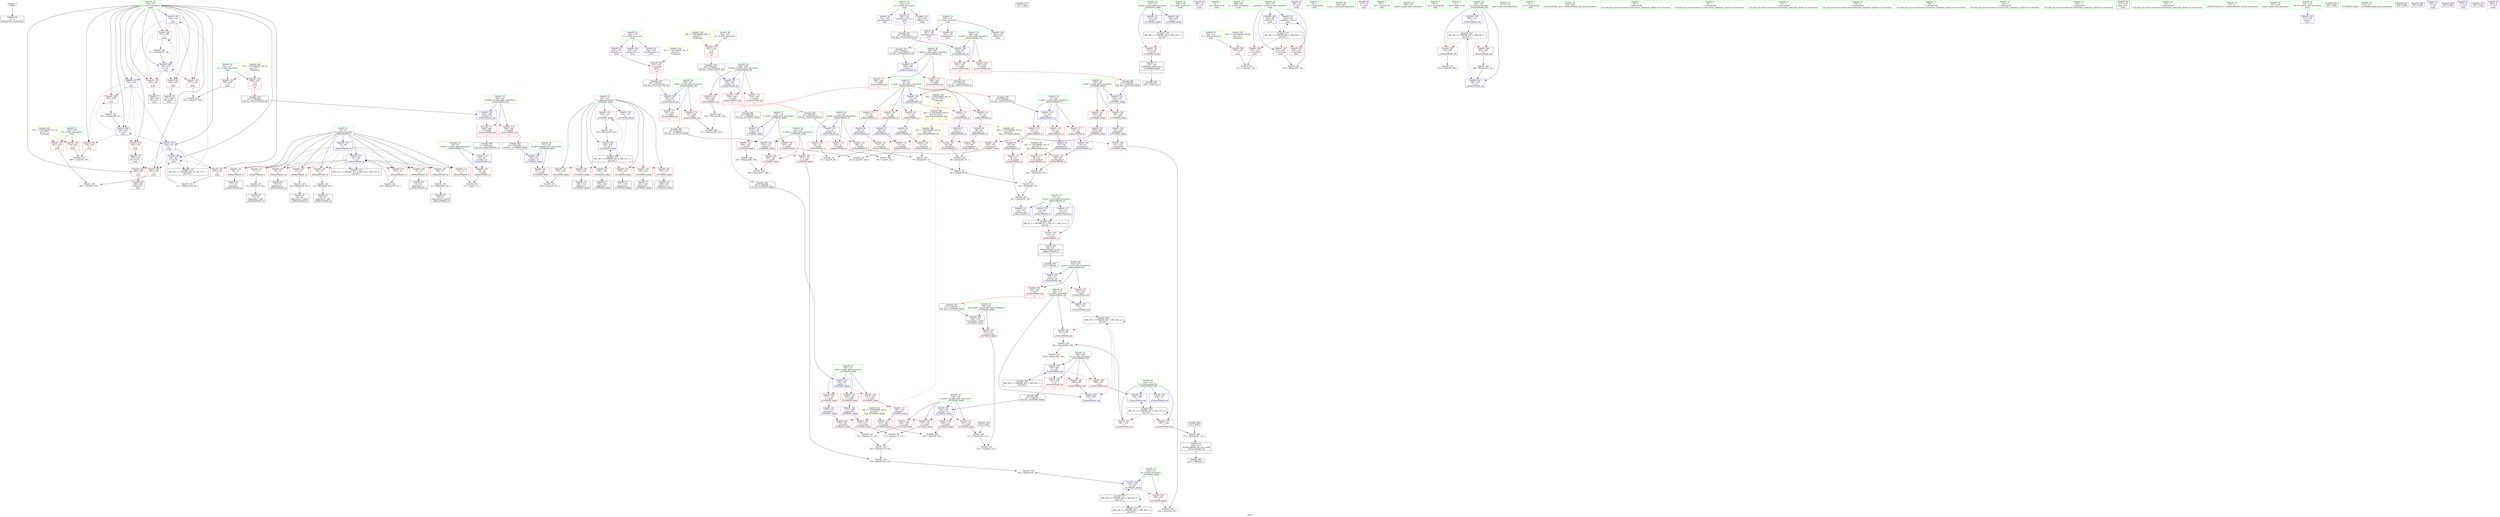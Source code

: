 digraph "SVFG" {
	label="SVFG";

	Node0x5599770c8050 [shape=record,color=grey,label="{NodeID: 0\nNullPtr}"];
	Node0x5599770c8050 -> Node0x5599770cb680[style=solid];
	Node0x5599770cd590 [shape=record,color=red,label="{NodeID: 194\n358\<--326\n\<--N\nmain\n}"];
	Node0x5599770cd590 -> Node0x5599770df3a0[style=solid];
	Node0x5599770ca870 [shape=record,color=red,label="{NodeID: 111\n55\<--25\n\<--x.addr\n_Z4MaxTPKdS0_id\n}"];
	Node0x5599770ca870 -> Node0x5599770cd250[style=solid];
	Node0x5599770c8b70 [shape=record,color=green,label="{NodeID: 28\n136\<--137\na.addr\<--a.addr_field_insensitive\n_Z1FPKdS0_idddd\n}"];
	Node0x5599770c8b70 -> Node0x5599770d0e50[style=solid];
	Node0x5599770c8b70 -> Node0x5599770d0f20[style=solid];
	Node0x5599770c8b70 -> Node0x5599770cec50[style=solid];
	Node0x55997710d910 [shape=record,color=black,label="{NodeID: 471\n414 = PHI()\n}"];
	Node0x5599770d35c0 [shape=record,color=yellow,style=double,label="{NodeID: 388\n60V_1 = ENCHI(MR_60V_0)\npts\{331 333 \}\nFun[_Z5SolvePKdS0_idd]|{<s0>2|<s1>2|<s2>3|<s3>3}}"];
	Node0x5599770d35c0:s0 -> Node0x5599770d3c10[style=dashed,color=red];
	Node0x5599770d35c0:s1 -> Node0x5599770d3cf0[style=dashed,color=red];
	Node0x5599770d35c0:s2 -> Node0x5599770d4ed0[style=dashed,color=red];
	Node0x5599770d35c0:s3 -> Node0x5599770d4fb0[style=dashed,color=red];
	Node0x5599770cec50 [shape=record,color=blue,label="{NodeID: 222\n136\<--123\na.addr\<--a\n_Z1FPKdS0_idddd\n}"];
	Node0x5599770cec50 -> Node0x5599770d0e50[style=dashed];
	Node0x5599770cec50 -> Node0x5599770d0f20[style=dashed];
	Node0x5599770d0700 [shape=record,color=red,label="{NodeID: 139\n230\<--126\n\<--retval\n_Z1FPKdS0_idddd\n}"];
	Node0x5599770d0700 -> Node0x5599770cc2e0[style=solid];
	Node0x5599770cb2e0 [shape=record,color=green,label="{NodeID: 56\n338\<--339\nj\<--j_field_insensitive\nmain\n}"];
	Node0x5599770d4ed0 [shape=record,color=yellow,style=double,label="{NodeID: 416\n14V_1 = ENCHI(MR_14V_0)\npts\{331 \}\nFun[_Z1FPKdS0_idddd]}"];
	Node0x5599770d4ed0 -> Node0x5599770d1a80[style=dashed];
	Node0x5599770d4ed0 -> Node0x5599770d1b50[style=dashed];
	Node0x5599770d4ed0 -> Node0x5599770d1c20[style=dashed];
	Node0x5599770dd420 [shape=record,color=grey,label="{NodeID: 333\n101 = Binary(94, 100, )\n}"];
	Node0x5599770dd420 -> Node0x5599770dd120[style=solid];
	Node0x5599770d8160 [shape=record,color=blue,label="{NodeID: 250\n336\<--417\ni\<--inc28\nmain\n}"];
	Node0x5599770d8160 -> Node0x5599770cde80[style=dashed];
	Node0x5599770d8160 -> Node0x5599770cdf50[style=dashed];
	Node0x5599770d8160 -> Node0x5599770ce020[style=dashed];
	Node0x5599770d8160 -> Node0x5599770d8160[style=dashed];
	Node0x5599770d8160 -> Node0x5599770f06c0[style=dashed];
	Node0x5599770d1dc0 [shape=record,color=red,label="{NodeID: 167\n200\<--199\n\<--arrayidx13\n_Z1FPKdS0_idddd\n}"];
	Node0x5599770d1dc0 -> Node0x5599770de920[style=solid];
	Node0x5599770cca30 [shape=record,color=purple,label="{NodeID: 84\n386\<--10\n\<--.str.3\nmain\n}"];
	Node0x5599770c0360 [shape=record,color=green,label="{NodeID: 1\n4\<--1\n.str\<--dummyObj\nGlob }"];
	Node0x5599770cd660 [shape=record,color=red,label="{NodeID: 195\n406\<--326\n\<--N\nmain\n|{<s0>10}}"];
	Node0x5599770cd660:s0 -> Node0x55997710dd80[style=solid,color=red];
	Node0x5599770ca940 [shape=record,color=red,label="{NodeID: 112\n70\<--25\n\<--x.addr\n_Z4MaxTPKdS0_id\n}"];
	Node0x5599770ca940 -> Node0x5599770c9c40[style=solid];
	Node0x5599770c8c40 [shape=record,color=green,label="{NodeID: 29\n138\<--139\nm.addr\<--m.addr_field_insensitive\n_Z1FPKdS0_idddd\n}"];
	Node0x5599770c8c40 -> Node0x5599770d0ff0[style=solid];
	Node0x5599770c8c40 -> Node0x5599770d10c0[style=solid];
	Node0x5599770c8c40 -> Node0x5599770d1190[style=solid];
	Node0x5599770c8c40 -> Node0x5599770d1260[style=solid];
	Node0x5599770c8c40 -> Node0x5599770ced20[style=solid];
	Node0x55997710da10 [shape=record,color=black,label="{NodeID: 472\n237 = PHI(404, )\n0th arg _Z5SolvePKdS0_idd }"];
	Node0x55997710da10 -> Node0x5599770cf2d0[style=solid];
	Node0x5599770ced20 [shape=record,color=blue,label="{NodeID: 223\n138\<--124\nm.addr\<--m\n_Z1FPKdS0_idddd\n}"];
	Node0x5599770ced20 -> Node0x5599770d0ff0[style=dashed];
	Node0x5599770ced20 -> Node0x5599770d10c0[style=dashed];
	Node0x5599770ced20 -> Node0x5599770d1190[style=dashed];
	Node0x5599770ced20 -> Node0x5599770d1260[style=dashed];
	Node0x5599770d07d0 [shape=record,color=red,label="{NodeID: 140\n189\<--128\n\<--x.addr\n_Z1FPKdS0_idddd\n}"];
	Node0x5599770d07d0 -> Node0x5599770ca2c0[style=solid];
	Node0x5599770cb3b0 [shape=record,color=green,label="{NodeID: 57\n340\<--341\nk\<--k_field_insensitive\nmain\n}"];
	Node0x5599770d4fb0 [shape=record,color=yellow,style=double,label="{NodeID: 417\n16V_1 = ENCHI(MR_16V_0)\npts\{333 \}\nFun[_Z1FPKdS0_idddd]}"];
	Node0x5599770d4fb0 -> Node0x5599770d1cf0[style=dashed];
	Node0x5599770d4fb0 -> Node0x5599770d1dc0[style=dashed];
	Node0x5599770dd5a0 [shape=record,color=grey,label="{NodeID: 334\n284 = Binary(282, 283, )\n}"];
	Node0x5599770dd5a0 -> Node0x5599770dcb20[style=solid];
	Node0x5599770d8230 [shape=record,color=blue,label="{NodeID: 251\n322\<--422\ncaseNum\<--inc31\nmain\n}"];
	Node0x5599770d8230 -> Node0x5599770f01c0[style=dashed];
	Node0x5599770d1e90 [shape=record,color=red,label="{NodeID: 168\n267\<--242\n\<--x.addr\n_Z5SolvePKdS0_idd\n|{<s0>2}}"];
	Node0x5599770d1e90:s0 -> Node0x55997710e140[style=solid,color=red];
	Node0x5599770ccb00 [shape=record,color=purple,label="{NodeID: 85\n394\<--12\n\<--.str.4\nmain\n}"];
	Node0x5599770a5950 [shape=record,color=green,label="{NodeID: 2\n6\<--1\n.str.1\<--dummyObj\nGlob }"];
	Node0x5599770ed0c0 [shape=record,color=black,label="{NodeID: 362\nMR_52V_3 = PHI(MR_52V_4, MR_52V_2, )\npts\{255 \}\n}"];
	Node0x5599770ed0c0 -> Node0x5599770d2920[style=dashed];
	Node0x5599770ed0c0 -> Node0x5599770d29f0[style=dashed];
	Node0x5599770ed0c0 -> Node0x5599770d7a10[style=dashed];
	Node0x5599770ed0c0 -> Node0x5599770ed0c0[style=dashed];
	Node0x5599770cd730 [shape=record,color=red,label="{NodeID: 196\n379\<--328\n\<--A\nmain\n}"];
	Node0x5599770cd730 -> Node0x5599770df820[style=solid];
	Node0x5599770caa10 [shape=record,color=red,label="{NodeID: 113\n77\<--25\n\<--x.addr\n_Z4MaxTPKdS0_id\n}"];
	Node0x5599770caa10 -> Node0x5599770c9d10[style=solid];
	Node0x5599770c8d10 [shape=record,color=green,label="{NodeID: 30\n140\<--141\nmaxT.addr\<--maxT.addr_field_insensitive\n_Z1FPKdS0_idddd\n}"];
	Node0x5599770c8d10 -> Node0x5599770d1330[style=solid];
	Node0x5599770c8d10 -> Node0x5599770cedf0[style=solid];
	Node0x55997710dc40 [shape=record,color=black,label="{NodeID: 473\n238 = PHI(405, )\n1st arg _Z5SolvePKdS0_idd }"];
	Node0x55997710dc40 -> Node0x5599770d7230[style=solid];
	Node0x5599770cedf0 [shape=record,color=blue,label="{NodeID: 224\n140\<--125\nmaxT.addr\<--maxT\n_Z1FPKdS0_idddd\n}"];
	Node0x5599770cedf0 -> Node0x5599770d1330[style=dashed];
	Node0x5599770d08a0 [shape=record,color=red,label="{NodeID: 141\n196\<--128\n\<--x.addr\n_Z1FPKdS0_idddd\n}"];
	Node0x5599770d08a0 -> Node0x5599770ca390[style=solid];
	Node0x5599770cb480 [shape=record,color=green,label="{NodeID: 58\n345\<--346\nscanf\<--scanf_field_insensitive\n}"];
	Node0x5599770dd720 [shape=record,color=grey,label="{NodeID: 335\n108 = Binary(107, 49, )\n}"];
	Node0x5599770dd720 -> Node0x5599770ce770[style=solid];
	Node0x5599770d1f60 [shape=record,color=red,label="{NodeID: 169\n287\<--242\n\<--x.addr\n_Z5SolvePKdS0_idd\n|{<s0>3}}"];
	Node0x5599770d1f60:s0 -> Node0x55997710e640[style=solid,color=red];
	Node0x5599770ccbd0 [shape=record,color=purple,label="{NodeID: 86\n413\<--14\n\<--.str.5\nmain\n}"];
	Node0x5599770a54a0 [shape=record,color=green,label="{NodeID: 3\n8\<--1\n.str.2\<--dummyObj\nGlob }"];
	Node0x5599770ed5c0 [shape=record,color=black,label="{NodeID: 363\nMR_54V_3 = PHI(MR_54V_5, MR_54V_2, )\npts\{257 \}\n}"];
	Node0x5599770ed5c0 -> Node0x5599770d2ac0[style=dashed];
	Node0x5599770ed5c0 -> Node0x5599770d7940[style=dashed];
	Node0x5599770ed5c0 -> Node0x5599770ed5c0[style=dashed];
	Node0x5599770cd800 [shape=record,color=red,label="{NodeID: 197\n401\<--328\n\<--A\nmain\n}"];
	Node0x5599770cd800 -> Node0x5599770de7a0[style=solid];
	Node0x5599770caae0 [shape=record,color=red,label="{NodeID: 114\n82\<--25\n\<--x.addr\n_Z4MaxTPKdS0_id\n}"];
	Node0x5599770caae0 -> Node0x5599770c9de0[style=solid];
	Node0x5599770c8de0 [shape=record,color=green,label="{NodeID: 31\n142\<--143\ni\<--i_field_insensitive\n_Z1FPKdS0_idddd\n}"];
	Node0x5599770c8de0 -> Node0x5599770d1400[style=solid];
	Node0x5599770c8de0 -> Node0x5599770d14d0[style=solid];
	Node0x5599770c8de0 -> Node0x5599770d15a0[style=solid];
	Node0x5599770c8de0 -> Node0x5599770d1670[style=solid];
	Node0x5599770c8de0 -> Node0x5599770d1740[style=solid];
	Node0x5599770c8de0 -> Node0x5599770d1810[style=solid];
	Node0x5599770c8de0 -> Node0x5599770d18e0[style=solid];
	Node0x5599770c8de0 -> Node0x5599770ceec0[style=solid];
	Node0x5599770c8de0 -> Node0x5599770cf130[style=solid];
	Node0x55997710dd80 [shape=record,color=black,label="{NodeID: 474\n239 = PHI(406, )\n2nd arg _Z5SolvePKdS0_idd }"];
	Node0x55997710dd80 -> Node0x5599770d72c0[style=solid];
	Node0x5599770ceec0 [shape=record,color=blue,label="{NodeID: 225\n142\<--154\ni\<--\n_Z1FPKdS0_idddd\n}"];
	Node0x5599770ceec0 -> Node0x5599770f1ac0[style=dashed];
	Node0x5599770d0970 [shape=record,color=red,label="{NodeID: 142\n161\<--130\n\<--t.addr\n_Z1FPKdS0_idddd\n}"];
	Node0x5599770d0970 -> Node0x5599770ca050[style=solid];
	Node0x5599770cb580 [shape=record,color=green,label="{NodeID: 59\n396\<--397\nprintf\<--printf_field_insensitive\n}"];
	Node0x5599770dd8a0 [shape=record,color=grey,label="{NodeID: 336\n65 = Binary(64, 49, )\n}"];
	Node0x5599770dd8a0 -> Node0x5599770cb850[style=solid];
	Node0x5599770d2030 [shape=record,color=red,label="{NodeID: 170\n268\<--244\n\<--t.addr\n_Z5SolvePKdS0_idd\n|{<s0>2}}"];
	Node0x5599770d2030:s0 -> Node0x55997710e280[style=solid,color=red];
	Node0x5599770ccca0 [shape=record,color=purple,label="{NodeID: 87\n40\<--39\narrayidx\<--\n_Z4MaxTPKdS0_id\n}"];
	Node0x5599770ccca0 -> Node0x5599770d0080[style=solid];
	Node0x5599770c77b0 [shape=record,color=green,label="{NodeID: 4\n10\<--1\n.str.3\<--dummyObj\nGlob }"];
	Node0x5599770ee2d0 [shape=record,color=black,label="{NodeID: 364\nMR_56V_2 = PHI(MR_56V_3, MR_56V_1, )\npts\{259 \}\n}"];
	Node0x5599770ee2d0 -> Node0x5599770d7870[style=dashed];
	Node0x5599770cd8d0 [shape=record,color=red,label="{NodeID: 198\n357\<--336\n\<--i\nmain\n}"];
	Node0x5599770cd8d0 -> Node0x5599770df3a0[style=solid];
	Node0x5599770cabb0 [shape=record,color=red,label="{NodeID: 115\n63\<--27\n\<--t.addr\n_Z4MaxTPKdS0_id\n}"];
	Node0x5599770cabb0 -> Node0x5599770cd320[style=solid];
	Node0x5599770c8eb0 [shape=record,color=green,label="{NodeID: 32\n144\<--145\nd\<--d_field_insensitive\n_Z1FPKdS0_idddd\n}"];
	Node0x5599770c8eb0 -> Node0x5599770d19b0[style=solid];
	Node0x5599770c8eb0 -> Node0x5599770cef90[style=solid];
	Node0x55997710dec0 [shape=record,color=black,label="{NodeID: 475\n240 = PHI(407, )\n3rd arg _Z5SolvePKdS0_idd }"];
	Node0x55997710dec0 -> Node0x5599770d7390[style=solid];
	Node0x5599770cef90 [shape=record,color=blue,label="{NodeID: 226\n144\<--185\nd\<--div\n_Z1FPKdS0_idddd\n}"];
	Node0x5599770cef90 -> Node0x5599770d19b0[style=dashed];
	Node0x5599770cef90 -> Node0x5599770f15c0[style=dashed];
	Node0x5599770cef90 -> Node0x5599770f1fc0[style=dashed];
	Node0x5599770d0a40 [shape=record,color=red,label="{NodeID: 143\n168\<--130\n\<--t.addr\n_Z1FPKdS0_idddd\n}"];
	Node0x5599770d0a40 -> Node0x5599770ca120[style=solid];
	Node0x5599770cb680 [shape=record,color=black,label="{NodeID: 60\n2\<--3\ndummyVal\<--dummyVal\n}"];
	Node0x5599770dda20 [shape=record,color=grey,label="{NodeID: 337\n72 = Binary(71, 49, )\n}"];
	Node0x5599770dda20 -> Node0x5599770cb920[style=solid];
	Node0x5599770d2100 [shape=record,color=red,label="{NodeID: 171\n288\<--244\n\<--t.addr\n_Z5SolvePKdS0_idd\n|{<s0>3}}"];
	Node0x5599770d2100:s0 -> Node0x55997710e780[style=solid,color=red];
	Node0x5599770ccd70 [shape=record,color=purple,label="{NodeID: 88\n361\<--330\narraydecay\<--t\nmain\n}"];
	Node0x5599770a3740 [shape=record,color=green,label="{NodeID: 5\n12\<--1\n.str.4\<--dummyObj\nGlob }"];
	Node0x5599770ee3c0 [shape=record,color=black,label="{NodeID: 365\nMR_58V_3 = PHI(MR_58V_4, MR_58V_2, )\npts\{261 \}\n}"];
	Node0x5599770ee3c0 -> Node0x5599770d2e00[style=dashed];
	Node0x5599770ee3c0 -> Node0x5599770d2ed0[style=dashed];
	Node0x5599770ee3c0 -> Node0x5599770d7ae0[style=dashed];
	Node0x5599770cd9a0 [shape=record,color=red,label="{NodeID: 199\n362\<--336\n\<--i\nmain\n}"];
	Node0x5599770cd9a0 -> Node0x5599770cc480[style=solid];
	Node0x5599770cf450 [shape=record,color=red,label="{NodeID: 116\n90\<--27\n\<--t.addr\n_Z4MaxTPKdS0_id\n}"];
	Node0x5599770cf450 -> Node0x5599770c9eb0[style=solid];
	Node0x5599770c8f80 [shape=record,color=green,label="{NodeID: 33\n211\<--212\nsqrt\<--sqrt_field_insensitive\n}"];
	Node0x55997710e000 [shape=record,color=black,label="{NodeID: 476\n241 = PHI(411, )\n4th arg _Z5SolvePKdS0_idd }"];
	Node0x55997710e000 -> Node0x5599770d7460[style=solid];
	Node0x5599770cf060 [shape=record,color=blue,label="{NodeID: 227\n126\<--218\nretval\<--\n_Z1FPKdS0_idddd\n}"];
	Node0x5599770cf060 -> Node0x5599770f10c0[style=dashed];
	Node0x5599770d0b10 [shape=record,color=red,label="{NodeID: 144\n175\<--130\n\<--t.addr\n_Z1FPKdS0_idddd\n}"];
	Node0x5599770d0b10 -> Node0x5599770ca1f0[style=solid];
	Node0x5599770cb780 [shape=record,color=black,label="{NodeID: 61\n57\<--56\nidxprom\<--\n_Z4MaxTPKdS0_id\n}"];
	Node0x5599770ddba0 [shape=record,color=grey,label="{NodeID: 338\n311 = Binary(309, 310, )\n}"];
	Node0x5599770d21d0 [shape=record,color=red,label="{NodeID: 172\n269\<--246\n\<--N.addr\n_Z5SolvePKdS0_idd\n|{<s0>2}}"];
	Node0x5599770d21d0:s0 -> Node0x55997710e3c0[style=solid,color=red];
	Node0x5599770cce40 [shape=record,color=purple,label="{NodeID: 89\n405\<--330\narraydecay24\<--t\nmain\n|{<s0>10}}"];
	Node0x5599770cce40:s0 -> Node0x55997710dc40[style=solid,color=red];
	Node0x5599770a37d0 [shape=record,color=green,label="{NodeID: 6\n14\<--1\n.str.5\<--dummyObj\nGlob }"];
	Node0x5599770cda70 [shape=record,color=red,label="{NodeID: 200\n366\<--336\n\<--i\nmain\n}"];
	Node0x5599770cda70 -> Node0x5599770cc550[style=solid];
	Node0x5599770cf520 [shape=record,color=red,label="{NodeID: 117\n95\<--27\n\<--t.addr\n_Z4MaxTPKdS0_id\n}"];
	Node0x5599770cf520 -> Node0x5599770c9f80[style=solid];
	Node0x5599770c9080 [shape=record,color=green,label="{NodeID: 34\n234\<--235\n_Z5SolvePKdS0_idd\<--_Z5SolvePKdS0_idd_field_insensitive\n}"];
	Node0x55997710e140 [shape=record,color=black,label="{NodeID: 477\n19 = PHI(267, )\n0th arg _Z4MaxTPKdS0_id }"];
	Node0x55997710e140 -> Node0x5599770ce1c0[style=solid];
	Node0x5599770cf130 [shape=record,color=blue,label="{NodeID: 228\n142\<--224\ni\<--inc\n_Z1FPKdS0_idddd\n}"];
	Node0x5599770cf130 -> Node0x5599770f1ac0[style=dashed];
	Node0x5599770d0be0 [shape=record,color=red,label="{NodeID: 145\n157\<--132\n\<--N.addr\n_Z1FPKdS0_idddd\n}"];
	Node0x5599770d0be0 -> Node0x5599770df6a0[style=solid];
	Node0x5599770cb850 [shape=record,color=black,label="{NodeID: 62\n66\<--65\nidxprom5\<--sub\n_Z4MaxTPKdS0_id\n}"];
	Node0x5599770ddd20 [shape=record,color=grey,label="{NodeID: 339\n209 = Binary(207, 208, )\n}"];
	Node0x5599770d22a0 [shape=record,color=red,label="{NodeID: 173\n289\<--246\n\<--N.addr\n_Z5SolvePKdS0_idd\n|{<s0>3}}"];
	Node0x5599770d22a0:s0 -> Node0x55997710e8c0[style=solid,color=red];
	Node0x5599770ccf10 [shape=record,color=purple,label="{NodeID: 90\n365\<--332\narraydecay5\<--x\nmain\n}"];
	Node0x5599770a57a0 [shape=record,color=green,label="{NodeID: 7\n46\<--1\n\<--dummyObj\nCan only get source location for instruction, argument, global var or function.}"];
	Node0x5599770cdb40 [shape=record,color=red,label="{NodeID: 201\n372\<--336\n\<--i\nmain\n}"];
	Node0x5599770cdb40 -> Node0x5599770de620[style=solid];
	Node0x5599770cf5f0 [shape=record,color=red,label="{NodeID: 118\n52\<--29\n\<--N.addr\n_Z4MaxTPKdS0_id\n}"];
	Node0x5599770cf5f0 -> Node0x5599770deda0[style=solid];
	Node0x5599770c9180 [shape=record,color=green,label="{NodeID: 35\n242\<--243\nx.addr\<--x.addr_field_insensitive\n_Z5SolvePKdS0_idd\n}"];
	Node0x5599770c9180 -> Node0x5599770d1e90[style=solid];
	Node0x5599770c9180 -> Node0x5599770d1f60[style=solid];
	Node0x5599770c9180 -> Node0x5599770cf2d0[style=solid];
	Node0x55997710e280 [shape=record,color=black,label="{NodeID: 478\n20 = PHI(268, )\n1st arg _Z4MaxTPKdS0_id }"];
	Node0x55997710e280 -> Node0x5599770ce290[style=solid];
	Node0x5599770d3c10 [shape=record,color=yellow,style=double,label="{NodeID: 395\n14V_1 = ENCHI(MR_14V_0)\npts\{331 \}\nFun[_Z4MaxTPKdS0_id]}"];
	Node0x5599770d3c10 -> Node0x5599770d0220[style=dashed];
	Node0x5599770d3c10 -> Node0x5599770d0560[style=dashed];
	Node0x5599770d3c10 -> Node0x5599770d0630[style=dashed];
	Node0x5599770cf200 [shape=record,color=blue,label="{NodeID: 229\n126\<--228\nretval\<--\n_Z1FPKdS0_idddd\n}"];
	Node0x5599770cf200 -> Node0x5599770f10c0[style=dashed];
	Node0x5599770d0cb0 [shape=record,color=red,label="{NodeID: 146\n201\<--134\n\<--D.addr\n_Z1FPKdS0_idddd\n}"];
	Node0x5599770d0cb0 -> Node0x5599770de920[style=solid];
	Node0x5599770cb920 [shape=record,color=black,label="{NodeID: 63\n73\<--72\nidxprom8\<--sub7\n_Z4MaxTPKdS0_id\n}"];
	Node0x5599770ddea0 [shape=record,color=grey,label="{NodeID: 340\n313 = Binary(307, 312, )\n}"];
	Node0x5599770ddea0 -> Node0x5599770cc3b0[style=solid];
	Node0x5599770d2370 [shape=record,color=red,label="{NodeID: 174\n270\<--248\n\<--D.addr\n_Z5SolvePKdS0_idd\n|{<s0>2}}"];
	Node0x5599770d2370:s0 -> Node0x55997710e500[style=solid,color=red];
	Node0x5599770ccfe0 [shape=record,color=purple,label="{NodeID: 91\n404\<--332\narraydecay23\<--x\nmain\n|{<s0>10}}"];
	Node0x5599770ccfe0:s0 -> Node0x55997710da10[style=solid,color=red];
	Node0x5599770a5830 [shape=record,color=green,label="{NodeID: 8\n49\<--1\n\<--dummyObj\nCan only get source location for instruction, argument, global var or function.}"];
	Node0x5599770cdc10 [shape=record,color=red,label="{NodeID: 202\n378\<--336\n\<--i\nmain\n}"];
	Node0x5599770cdc10 -> Node0x5599770df820[style=solid];
	Node0x5599770cf6c0 [shape=record,color=red,label="{NodeID: 119\n42\<--31\n\<--D.addr\n_Z4MaxTPKdS0_id\n}"];
	Node0x5599770cf6c0 -> Node0x5599770dec20[style=solid];
	Node0x5599770c9250 [shape=record,color=green,label="{NodeID: 36\n244\<--245\nt.addr\<--t.addr_field_insensitive\n_Z5SolvePKdS0_idd\n}"];
	Node0x5599770c9250 -> Node0x5599770d2030[style=solid];
	Node0x5599770c9250 -> Node0x5599770d2100[style=solid];
	Node0x5599770c9250 -> Node0x5599770d7230[style=solid];
	Node0x55997710e3c0 [shape=record,color=black,label="{NodeID: 479\n21 = PHI(269, )\n2nd arg _Z4MaxTPKdS0_id }"];
	Node0x55997710e3c0 -> Node0x5599770ce360[style=solid];
	Node0x5599770d3cf0 [shape=record,color=yellow,style=double,label="{NodeID: 396\n16V_1 = ENCHI(MR_16V_0)\npts\{333 \}\nFun[_Z4MaxTPKdS0_id]}"];
	Node0x5599770d3cf0 -> Node0x5599770d0080[style=dashed];
	Node0x5599770d3cf0 -> Node0x5599770d0150[style=dashed];
	Node0x5599770d3cf0 -> Node0x5599770d02f0[style=dashed];
	Node0x5599770d3cf0 -> Node0x5599770d03c0[style=dashed];
	Node0x5599770d3cf0 -> Node0x5599770d0490[style=dashed];
	Node0x5599770cf2d0 [shape=record,color=blue,label="{NodeID: 230\n242\<--237\nx.addr\<--x\n_Z5SolvePKdS0_idd\n}"];
	Node0x5599770cf2d0 -> Node0x5599770d1e90[style=dashed];
	Node0x5599770cf2d0 -> Node0x5599770d1f60[style=dashed];
	Node0x5599770d0d80 [shape=record,color=red,label="{NodeID: 147\n206\<--134\n\<--D.addr\n_Z1FPKdS0_idddd\n}"];
	Node0x5599770d0d80 -> Node0x5599770dc9a0[style=solid];
	Node0x5599770cb9f0 [shape=record,color=black,label="{NodeID: 64\n79\<--78\nidxprom11\<--\n_Z4MaxTPKdS0_id\n}"];
	Node0x5599770de020 [shape=record,color=grey,label="{NodeID: 341\n309 = Binary(186, 308, )\n}"];
	Node0x5599770de020 -> Node0x5599770ddba0[style=solid];
	Node0x5599770d2440 [shape=record,color=red,label="{NodeID: 175\n290\<--248\n\<--D.addr\n_Z5SolvePKdS0_idd\n|{<s0>3}}"];
	Node0x5599770d2440:s0 -> Node0x55997710ea00[style=solid,color=red];
	Node0x5599770cd0b0 [shape=record,color=purple,label="{NodeID: 92\n382\<--334\narraydecay12\<--a\nmain\n}"];
	Node0x5599770c7a70 [shape=record,color=green,label="{NodeID: 9\n112\<--1\n\<--dummyObj\nCan only get source location for instruction, argument, global var or function.}"];
	Node0x5599770ef7c0 [shape=record,color=black,label="{NodeID: 369\nMR_2V_3 = PHI(MR_2V_5, MR_2V_2, MR_2V_4, )\npts\{24 \}\n}"];
	Node0x5599770ef7c0 -> Node0x5599770ca6d0[style=dashed];
	Node0x5599770cdce0 [shape=record,color=red,label="{NodeID: 203\n383\<--336\n\<--i\nmain\n}"];
	Node0x5599770cdce0 -> Node0x5599770cc620[style=solid];
	Node0x5599770cf790 [shape=record,color=red,label="{NodeID: 120\n60\<--31\n\<--D.addr\n_Z4MaxTPKdS0_id\n}"];
	Node0x5599770cf790 -> Node0x5599770def20[style=solid];
	Node0x5599770c9320 [shape=record,color=green,label="{NodeID: 37\n246\<--247\nN.addr\<--N.addr_field_insensitive\n_Z5SolvePKdS0_idd\n}"];
	Node0x5599770c9320 -> Node0x5599770d21d0[style=solid];
	Node0x5599770c9320 -> Node0x5599770d22a0[style=solid];
	Node0x5599770c9320 -> Node0x5599770d72c0[style=solid];
	Node0x55997710e500 [shape=record,color=black,label="{NodeID: 480\n22 = PHI(270, )\n3rd arg _Z4MaxTPKdS0_id }"];
	Node0x55997710e500 -> Node0x5599770ce430[style=solid];
	Node0x5599770d3dd0 [shape=record,color=yellow,style=double,label="{NodeID: 397\n64V_1 = ENCHI(MR_64V_0)\npts\{321 \}\nFun[main]}"];
	Node0x5599770d3dd0 -> Node0x5599770d2fa0[style=dashed];
	Node0x5599770d7230 [shape=record,color=blue,label="{NodeID: 231\n244\<--238\nt.addr\<--t\n_Z5SolvePKdS0_idd\n}"];
	Node0x5599770d7230 -> Node0x5599770d2030[style=dashed];
	Node0x5599770d7230 -> Node0x5599770d2100[style=dashed];
	Node0x5599770d0e50 [shape=record,color=red,label="{NodeID: 148\n183\<--136\n\<--a.addr\n_Z1FPKdS0_idddd\n}"];
	Node0x5599770d0e50 -> Node0x5599770dbf20[style=solid];
	Node0x5599770cbac0 [shape=record,color=black,label="{NodeID: 65\n85\<--84\nidxprom14\<--sub13\n_Z4MaxTPKdS0_id\n}"];
	Node0x5599770de1a0 [shape=record,color=grey,label="{NodeID: 342\n213 = Binary(205, 210, )\n}"];
	Node0x5599770de1a0 -> Node0x5599770df220[style=solid];
	Node0x5599770d2510 [shape=record,color=red,label="{NodeID: 176\n308\<--248\n\<--D.addr\n_Z5SolvePKdS0_idd\n}"];
	Node0x5599770d2510 -> Node0x5599770de020[style=solid];
	Node0x5599770cd180 [shape=record,color=purple,label="{NodeID: 93\n410\<--334\narrayidx\<--a\nmain\n}"];
	Node0x5599770cd180 -> Node0x5599770ce0f0[style=solid];
	Node0x5599770c7b00 [shape=record,color=green,label="{NodeID: 10\n154\<--1\n\<--dummyObj\nCan only get source location for instruction, argument, global var or function.}"];
	Node0x5599770efcc0 [shape=record,color=black,label="{NodeID: 370\nMR_12V_2 = PHI(MR_12V_4, MR_12V_1, MR_12V_4, )\npts\{34 \}\n}"];
	Node0x5599770cddb0 [shape=record,color=red,label="{NodeID: 204\n389\<--336\n\<--i\nmain\n}"];
	Node0x5599770cddb0 -> Node0x5599770dc220[style=solid];
	Node0x5599770cf860 [shape=record,color=red,label="{NodeID: 121\n69\<--31\n\<--D.addr\n_Z4MaxTPKdS0_id\n}"];
	Node0x5599770cf860 -> Node0x5599770dc6a0[style=solid];
	Node0x5599770c93f0 [shape=record,color=green,label="{NodeID: 38\n248\<--249\nD.addr\<--D.addr_field_insensitive\n_Z5SolvePKdS0_idd\n}"];
	Node0x5599770c93f0 -> Node0x5599770d2370[style=solid];
	Node0x5599770c93f0 -> Node0x5599770d2440[style=solid];
	Node0x5599770c93f0 -> Node0x5599770d2510[style=solid];
	Node0x5599770c93f0 -> Node0x5599770d7390[style=solid];
	Node0x55997710e640 [shape=record,color=black,label="{NodeID: 481\n119 = PHI(287, )\n0th arg _Z1FPKdS0_idddd }"];
	Node0x55997710e640 -> Node0x5599770ce910[style=solid];
	Node0x5599770d72c0 [shape=record,color=blue,label="{NodeID: 232\n246\<--239\nN.addr\<--N\n_Z5SolvePKdS0_idd\n}"];
	Node0x5599770d72c0 -> Node0x5599770d21d0[style=dashed];
	Node0x5599770d72c0 -> Node0x5599770d22a0[style=dashed];
	Node0x5599770d0f20 [shape=record,color=red,label="{NodeID: 149\n208\<--136\n\<--a.addr\n_Z1FPKdS0_idddd\n}"];
	Node0x5599770d0f20 -> Node0x5599770ddd20[style=solid];
	Node0x5599770cbb90 [shape=record,color=black,label="{NodeID: 66\n92\<--91\nidxprom17\<--\n_Z4MaxTPKdS0_id\n}"];
	Node0x5599770de320 [shape=record,color=grey,label="{NodeID: 343\n304 = Binary(303, 49, )\n}"];
	Node0x5599770de320 -> Node0x5599770d7ae0[style=solid];
	Node0x5599770d25e0 [shape=record,color=red,label="{NodeID: 177\n291\<--250\n\<--a.addr\n_Z5SolvePKdS0_idd\n|{<s0>3}}"];
	Node0x5599770d25e0:s0 -> Node0x55997710eb40[style=solid,color=red];
	Node0x5599770cd250 [shape=record,color=purple,label="{NodeID: 94\n58\<--55\narrayidx2\<--\n_Z4MaxTPKdS0_id\n}"];
	Node0x5599770cd250 -> Node0x5599770d0150[style=solid];
	Node0x5599770c7bc0 [shape=record,color=green,label="{NodeID: 11\n186\<--1\n\<--dummyObj\nCan only get source location for instruction, argument, global var or function.}"];
	Node0x5599770f01c0 [shape=record,color=black,label="{NodeID: 371\nMR_66V_3 = PHI(MR_66V_4, MR_66V_2, )\npts\{323 \}\n}"];
	Node0x5599770f01c0 -> Node0x5599770d3070[style=dashed];
	Node0x5599770f01c0 -> Node0x5599770d3140[style=dashed];
	Node0x5599770f01c0 -> Node0x5599770cd3f0[style=dashed];
	Node0x5599770f01c0 -> Node0x5599770d8230[style=dashed];
	Node0x5599770cde80 [shape=record,color=red,label="{NodeID: 205\n400\<--336\n\<--i\nmain\n}"];
	Node0x5599770cde80 -> Node0x5599770de7a0[style=solid];
	Node0x5599770cf930 [shape=record,color=red,label="{NodeID: 122\n51\<--33\n\<--i\n_Z4MaxTPKdS0_id\n}"];
	Node0x5599770cf930 -> Node0x5599770deda0[style=solid];
	Node0x5599770c94c0 [shape=record,color=green,label="{NodeID: 39\n250\<--251\na.addr\<--a.addr_field_insensitive\n_Z5SolvePKdS0_idd\n}"];
	Node0x5599770c94c0 -> Node0x5599770d25e0[style=solid];
	Node0x5599770c94c0 -> Node0x5599770d26b0[style=solid];
	Node0x5599770c94c0 -> Node0x5599770d7460[style=solid];
	Node0x55997710e780 [shape=record,color=black,label="{NodeID: 482\n120 = PHI(288, )\n1st arg _Z1FPKdS0_idddd }"];
	Node0x55997710e780 -> Node0x5599770ce9e0[style=solid];
	Node0x5599770d3fc0 [shape=record,color=yellow,style=double,label="{NodeID: 399\n68V_1 = ENCHI(MR_68V_0)\npts\{325 \}\nFun[main]}"];
	Node0x5599770d3fc0 -> Node0x5599770cd4c0[style=dashed];
	Node0x5599770dbaa0 [shape=record,color=grey,label="{NodeID: 316\n174 = Binary(172, 173, )\n}"];
	Node0x5599770dbaa0 -> Node0x5599770dc3a0[style=solid];
	Node0x5599770d7390 [shape=record,color=blue,label="{NodeID: 233\n248\<--240\nD.addr\<--D\n_Z5SolvePKdS0_idd\n}"];
	Node0x5599770d7390 -> Node0x5599770d2370[style=dashed];
	Node0x5599770d7390 -> Node0x5599770d2440[style=dashed];
	Node0x5599770d7390 -> Node0x5599770d2510[style=dashed];
	Node0x5599770d0ff0 [shape=record,color=red,label="{NodeID: 150\n160\<--138\n\<--m.addr\n_Z1FPKdS0_idddd\n}"];
	Node0x5599770d0ff0 -> Node0x5599770df9a0[style=solid];
	Node0x5599770cbc60 [shape=record,color=black,label="{NodeID: 67\n98\<--97\nidxprom20\<--sub19\n_Z4MaxTPKdS0_id\n}"];
	Node0x5599770de4a0 [shape=record,color=grey,label="{NodeID: 344\n224 = Binary(223, 49, )\n}"];
	Node0x5599770de4a0 -> Node0x5599770cf130[style=solid];
	Node0x5599770d26b0 [shape=record,color=red,label="{NodeID: 178\n310\<--250\n\<--a.addr\n_Z5SolvePKdS0_idd\n}"];
	Node0x5599770d26b0 -> Node0x5599770ddba0[style=solid];
	Node0x5599770cd320 [shape=record,color=purple,label="{NodeID: 95\n67\<--63\narrayidx6\<--\n_Z4MaxTPKdS0_id\n}"];
	Node0x5599770cd320 -> Node0x5599770d0220[style=solid];
	Node0x5599770c2240 [shape=record,color=green,label="{NodeID: 12\n218\<--1\n\<--dummyObj\nCan only get source location for instruction, argument, global var or function.}"];
	Node0x5599770f06c0 [shape=record,color=black,label="{NodeID: 372\nMR_76V_2 = PHI(MR_76V_10, MR_76V_1, )\npts\{337 \}\n}"];
	Node0x5599770f06c0 -> Node0x5599770d7d50[style=dashed];
	Node0x5599770cdf50 [shape=record,color=red,label="{NodeID: 206\n408\<--336\n\<--i\nmain\n}"];
	Node0x5599770cdf50 -> Node0x5599770cc6f0[style=solid];
	Node0x5599770cfa00 [shape=record,color=red,label="{NodeID: 123\n56\<--33\n\<--i\n_Z4MaxTPKdS0_id\n}"];
	Node0x5599770cfa00 -> Node0x5599770cb780[style=solid];
	Node0x5599770c9590 [shape=record,color=green,label="{NodeID: 40\n252\<--253\nmaxT\<--maxT_field_insensitive\n_Z5SolvePKdS0_idd\n}"];
	Node0x5599770c9590 -> Node0x5599770d2780[style=solid];
	Node0x5599770c9590 -> Node0x5599770d2850[style=solid];
	Node0x5599770c9590 -> Node0x5599770d7530[style=solid];
	Node0x55997710e8c0 [shape=record,color=black,label="{NodeID: 483\n121 = PHI(289, )\n2nd arg _Z1FPKdS0_idddd }"];
	Node0x55997710e8c0 -> Node0x5599770ceab0[style=solid];
	Node0x5599770d40a0 [shape=record,color=yellow,style=double,label="{NodeID: 400\n70V_1 = ENCHI(MR_70V_0)\npts\{327 \}\nFun[main]}"];
	Node0x5599770d40a0 -> Node0x5599770cd590[style=dashed];
	Node0x5599770d40a0 -> Node0x5599770cd660[style=dashed];
	Node0x5599770dbc20 [shape=record,color=grey,label="{NodeID: 317\n89 = Binary(76, 88, )\n}"];
	Node0x5599770dbc20 -> Node0x5599770dd120[style=solid];
	Node0x5599770d7460 [shape=record,color=blue,label="{NodeID: 234\n250\<--241\na.addr\<--a\n_Z5SolvePKdS0_idd\n}"];
	Node0x5599770d7460 -> Node0x5599770d25e0[style=dashed];
	Node0x5599770d7460 -> Node0x5599770d26b0[style=dashed];
	Node0x5599770d10c0 [shape=record,color=red,label="{NodeID: 151\n173\<--138\n\<--m.addr\n_Z1FPKdS0_idddd\n}"];
	Node0x5599770d10c0 -> Node0x5599770dbaa0[style=solid];
	Node0x5599770cbd30 [shape=record,color=black,label="{NodeID: 68\n18\<--114\n_Z4MaxTPKdS0_id_ret\<--\n_Z4MaxTPKdS0_id\n|{<s0>2}}"];
	Node0x5599770cbd30:s0 -> Node0x55997710d3c0[style=solid,color=blue];
	Node0x5599770de620 [shape=record,color=grey,label="{NodeID: 345\n373 = Binary(372, 49, )\n}"];
	Node0x5599770de620 -> Node0x5599770d7e20[style=solid];
	Node0x5599770d2780 [shape=record,color=red,label="{NodeID: 179\n274\<--252\n\<--maxT\n_Z5SolvePKdS0_idd\n}"];
	Node0x5599770d2780 -> Node0x5599770d76d0[style=solid];
	Node0x5599770c9c40 [shape=record,color=purple,label="{NodeID: 96\n74\<--70\narrayidx9\<--\n_Z4MaxTPKdS0_id\n}"];
	Node0x5599770c9c40 -> Node0x5599770d02f0[style=solid];
	Node0x5599770c2340 [shape=record,color=green,label="{NodeID: 13\n228\<--1\n\<--dummyObj\nCan only get source location for instruction, argument, global var or function.}"];
	Node0x5599770ce020 [shape=record,color=red,label="{NodeID: 207\n416\<--336\n\<--i\nmain\n}"];
	Node0x5599770ce020 -> Node0x5599770dd2a0[style=solid];
	Node0x5599770cfad0 [shape=record,color=red,label="{NodeID: 124\n64\<--33\n\<--i\n_Z4MaxTPKdS0_id\n}"];
	Node0x5599770cfad0 -> Node0x5599770dd8a0[style=solid];
	Node0x5599770c9660 [shape=record,color=green,label="{NodeID: 41\n254\<--255\nl\<--l_field_insensitive\n_Z5SolvePKdS0_idd\n}"];
	Node0x5599770c9660 -> Node0x5599770d2920[style=solid];
	Node0x5599770c9660 -> Node0x5599770d29f0[style=solid];
	Node0x5599770c9660 -> Node0x5599770d7600[style=solid];
	Node0x5599770c9660 -> Node0x5599770d7a10[style=solid];
	Node0x55997710ea00 [shape=record,color=black,label="{NodeID: 484\n122 = PHI(290, )\n3rd arg _Z1FPKdS0_idddd }"];
	Node0x55997710ea00 -> Node0x5599770ceb80[style=solid];
	Node0x5599770d4180 [shape=record,color=yellow,style=double,label="{NodeID: 401\n72V_1 = ENCHI(MR_72V_0)\npts\{329 \}\nFun[main]}"];
	Node0x5599770d4180 -> Node0x5599770cd730[style=dashed];
	Node0x5599770d4180 -> Node0x5599770cd800[style=dashed];
	Node0x5599770dbda0 [shape=record,color=grey,label="{NodeID: 318\n88 = Binary(81, 87, )\n}"];
	Node0x5599770dbda0 -> Node0x5599770dbc20[style=solid];
	Node0x5599770d7530 [shape=record,color=blue,label="{NodeID: 235\n252\<--271\nmaxT\<--call\n_Z5SolvePKdS0_idd\n}"];
	Node0x5599770d7530 -> Node0x5599770d2780[style=dashed];
	Node0x5599770d7530 -> Node0x5599770d2850[style=dashed];
	Node0x5599770d1190 [shape=record,color=red,label="{NodeID: 152\n180\<--138\n\<--m.addr\n_Z1FPKdS0_idddd\n}"];
	Node0x5599770d1190 -> Node0x5599770dc520[style=solid];
	Node0x5599770cbe00 [shape=record,color=black,label="{NodeID: 69\n317\<--154\nmain_ret\<--\nmain\n}"];
	Node0x5599770de7a0 [shape=record,color=grey,label="{NodeID: 346\n402 = cmp(400, 401, )\n}"];
	Node0x5599770d2850 [shape=record,color=red,label="{NodeID: 180\n293\<--252\n\<--maxT\n_Z5SolvePKdS0_idd\n|{<s0>3}}"];
	Node0x5599770d2850:s0 -> Node0x55997710edc0[style=solid,color=red];
	Node0x5599770c9d10 [shape=record,color=purple,label="{NodeID: 97\n80\<--77\narrayidx12\<--\n_Z4MaxTPKdS0_id\n}"];
	Node0x5599770c9d10 -> Node0x5599770d03c0[style=solid];
	Node0x5599770c2440 [shape=record,color=green,label="{NodeID: 14\n280\<--1\n\<--dummyObj\nCan only get source location for instruction, argument, global var or function.}"];
	Node0x5599770f10c0 [shape=record,color=black,label="{NodeID: 374\nMR_18V_3 = PHI(MR_18V_4, MR_18V_2, )\npts\{127 \}\n}"];
	Node0x5599770f10c0 -> Node0x5599770d0700[style=dashed];
	Node0x5599770ce0f0 [shape=record,color=red,label="{NodeID: 208\n411\<--410\n\<--arrayidx\nmain\n|{<s0>10}}"];
	Node0x5599770ce0f0:s0 -> Node0x55997710e000[style=solid,color=red];
	Node0x5599770cfba0 [shape=record,color=red,label="{NodeID: 125\n71\<--33\n\<--i\n_Z4MaxTPKdS0_id\n}"];
	Node0x5599770cfba0 -> Node0x5599770dda20[style=solid];
	Node0x5599770c9730 [shape=record,color=green,label="{NodeID: 42\n256\<--257\nr\<--r_field_insensitive\n_Z5SolvePKdS0_idd\n}"];
	Node0x5599770c9730 -> Node0x5599770d2ac0[style=solid];
	Node0x5599770c9730 -> Node0x5599770d76d0[style=solid];
	Node0x5599770c9730 -> Node0x5599770d7940[style=solid];
	Node0x55997710eb40 [shape=record,color=black,label="{NodeID: 485\n123 = PHI(291, )\n4th arg _Z1FPKdS0_idddd }"];
	Node0x55997710eb40 -> Node0x5599770cec50[style=solid];
	Node0x5599770d4260 [shape=record,color=yellow,style=double,label="{NodeID: 402\n74V_1 = ENCHI(MR_74V_0)\npts\{335 \}\nFun[main]}"];
	Node0x5599770d4260 -> Node0x5599770ce0f0[style=dashed];
	Node0x5599770dbf20 [shape=record,color=grey,label="{NodeID: 319\n184 = Binary(182, 183, )\n}"];
	Node0x5599770dbf20 -> Node0x5599770dc0a0[style=solid];
	Node0x5599770d7600 [shape=record,color=blue,label="{NodeID: 236\n254\<--46\nl\<--\n_Z5SolvePKdS0_idd\n}"];
	Node0x5599770d7600 -> Node0x5599770ed0c0[style=dashed];
	Node0x5599770d1260 [shape=record,color=red,label="{NodeID: 153\n205\<--138\n\<--m.addr\n_Z1FPKdS0_idddd\n}"];
	Node0x5599770d1260 -> Node0x5599770de1a0[style=solid];
	Node0x5599770cbed0 [shape=record,color=black,label="{NodeID: 70\n163\<--162\nidxprom\<--\n_Z1FPKdS0_idddd\n}"];
	Node0x5599770de920 [shape=record,color=grey,label="{NodeID: 347\n202 = cmp(200, 201, )\n}"];
	Node0x5599770d2920 [shape=record,color=red,label="{NodeID: 181\n282\<--254\n\<--l\n_Z5SolvePKdS0_idd\n}"];
	Node0x5599770d2920 -> Node0x5599770dd5a0[style=solid];
	Node0x5599770c9de0 [shape=record,color=purple,label="{NodeID: 98\n86\<--82\narrayidx15\<--\n_Z4MaxTPKdS0_id\n}"];
	Node0x5599770c9de0 -> Node0x5599770d0490[style=solid];
	Node0x5599770c3440 [shape=record,color=green,label="{NodeID: 15\n16\<--17\n_Z4MaxTPKdS0_id\<--_Z4MaxTPKdS0_id_field_insensitive\n}"];
	Node0x5599770f15c0 [shape=record,color=black,label="{NodeID: 375\nMR_36V_5 = PHI(MR_36V_2, MR_36V_3, )\npts\{145 \}\n}"];
	Node0x5599770ce1c0 [shape=record,color=blue,label="{NodeID: 209\n25\<--19\nx.addr\<--x\n_Z4MaxTPKdS0_id\n}"];
	Node0x5599770ce1c0 -> Node0x5599770ca7a0[style=dashed];
	Node0x5599770ce1c0 -> Node0x5599770ca870[style=dashed];
	Node0x5599770ce1c0 -> Node0x5599770ca940[style=dashed];
	Node0x5599770ce1c0 -> Node0x5599770caa10[style=dashed];
	Node0x5599770ce1c0 -> Node0x5599770caae0[style=dashed];
	Node0x5599770cfc70 [shape=record,color=red,label="{NodeID: 126\n78\<--33\n\<--i\n_Z4MaxTPKdS0_id\n}"];
	Node0x5599770cfc70 -> Node0x5599770cb9f0[style=solid];
	Node0x5599770c9800 [shape=record,color=green,label="{NodeID: 43\n258\<--259\nm\<--m_field_insensitive\n_Z5SolvePKdS0_idd\n}"];
	Node0x5599770c9800 -> Node0x5599770d2b90[style=solid];
	Node0x5599770c9800 -> Node0x5599770d2c60[style=solid];
	Node0x5599770c9800 -> Node0x5599770d2d30[style=solid];
	Node0x5599770c9800 -> Node0x5599770d7870[style=solid];
	Node0x55997710ec80 [shape=record,color=black,label="{NodeID: 486\n124 = PHI(292, )\n5th arg _Z1FPKdS0_idddd }"];
	Node0x55997710ec80 -> Node0x5599770ced20[style=solid];
	Node0x5599770dc0a0 [shape=record,color=grey,label="{NodeID: 320\n185 = Binary(184, 186, )\n}"];
	Node0x5599770dc0a0 -> Node0x5599770cef90[style=solid];
	Node0x5599770d76d0 [shape=record,color=blue,label="{NodeID: 237\n256\<--274\nr\<--\n_Z5SolvePKdS0_idd\n}"];
	Node0x5599770d76d0 -> Node0x5599770ed5c0[style=dashed];
	Node0x5599770d1330 [shape=record,color=red,label="{NodeID: 154\n204\<--140\n\<--maxT.addr\n_Z1FPKdS0_idddd\n}"];
	Node0x5599770d1330 -> Node0x5599770df220[style=solid];
	Node0x5599770cbfa0 [shape=record,color=black,label="{NodeID: 71\n170\<--169\nidxprom2\<--\n_Z1FPKdS0_idddd\n}"];
	Node0x5599770deaa0 [shape=record,color=grey,label="{NodeID: 348\n194 = cmp(188, 193, )\n}"];
	Node0x5599770d29f0 [shape=record,color=red,label="{NodeID: 182\n307\<--254\n\<--l\n_Z5SolvePKdS0_idd\n}"];
	Node0x5599770d29f0 -> Node0x5599770ddea0[style=solid];
	Node0x5599770c9eb0 [shape=record,color=purple,label="{NodeID: 99\n93\<--90\narrayidx18\<--\n_Z4MaxTPKdS0_id\n}"];
	Node0x5599770c9eb0 -> Node0x5599770d0560[style=solid];
	Node0x5599770c3510 [shape=record,color=green,label="{NodeID: 16\n23\<--24\nretval\<--retval_field_insensitive\n_Z4MaxTPKdS0_id\n}"];
	Node0x5599770c3510 -> Node0x5599770ca6d0[style=solid];
	Node0x5599770c3510 -> Node0x5599770ce500[style=solid];
	Node0x5599770c3510 -> Node0x5599770ce6a0[style=solid];
	Node0x5599770c3510 -> Node0x5599770ce840[style=solid];
	Node0x5599770f1ac0 [shape=record,color=black,label="{NodeID: 376\nMR_34V_3 = PHI(MR_34V_4, MR_34V_2, )\npts\{143 \}\n}"];
	Node0x5599770f1ac0 -> Node0x5599770d1400[style=dashed];
	Node0x5599770f1ac0 -> Node0x5599770d14d0[style=dashed];
	Node0x5599770f1ac0 -> Node0x5599770d15a0[style=dashed];
	Node0x5599770f1ac0 -> Node0x5599770d1670[style=dashed];
	Node0x5599770f1ac0 -> Node0x5599770d1740[style=dashed];
	Node0x5599770f1ac0 -> Node0x5599770d1810[style=dashed];
	Node0x5599770f1ac0 -> Node0x5599770d18e0[style=dashed];
	Node0x5599770f1ac0 -> Node0x5599770cf130[style=dashed];
	Node0x5599770ce290 [shape=record,color=blue,label="{NodeID: 210\n27\<--20\nt.addr\<--t\n_Z4MaxTPKdS0_id\n}"];
	Node0x5599770ce290 -> Node0x5599770cabb0[style=dashed];
	Node0x5599770ce290 -> Node0x5599770cf450[style=dashed];
	Node0x5599770ce290 -> Node0x5599770cf520[style=dashed];
	Node0x5599770cfd40 [shape=record,color=red,label="{NodeID: 127\n83\<--33\n\<--i\n_Z4MaxTPKdS0_id\n}"];
	Node0x5599770cfd40 -> Node0x5599770dc820[style=solid];
	Node0x5599770c98d0 [shape=record,color=green,label="{NodeID: 44\n260\<--261\ni\<--i_field_insensitive\n_Z5SolvePKdS0_idd\n}"];
	Node0x5599770c98d0 -> Node0x5599770d2e00[style=solid];
	Node0x5599770c98d0 -> Node0x5599770d2ed0[style=solid];
	Node0x5599770c98d0 -> Node0x5599770d77a0[style=solid];
	Node0x5599770c98d0 -> Node0x5599770d7ae0[style=solid];
	Node0x55997710edc0 [shape=record,color=black,label="{NodeID: 487\n125 = PHI(293, )\n6th arg _Z1FPKdS0_idddd }"];
	Node0x55997710edc0 -> Node0x5599770cedf0[style=solid];
	Node0x5599770d4420 [shape=record,color=yellow,style=double,label="{NodeID: 404\n60V_1 = ENCHI(MR_60V_0)\npts\{331 333 \}\nFun[main]|{<s0>10}}"];
	Node0x5599770d4420:s0 -> Node0x5599770d35c0[style=dashed,color=red];
	Node0x5599770dc220 [shape=record,color=grey,label="{NodeID: 321\n390 = Binary(389, 49, )\n}"];
	Node0x5599770dc220 -> Node0x5599770d7fc0[style=solid];
	Node0x5599770d77a0 [shape=record,color=blue,label="{NodeID: 238\n260\<--154\ni\<--\n_Z5SolvePKdS0_idd\n}"];
	Node0x5599770d77a0 -> Node0x5599770ee3c0[style=dashed];
	Node0x5599770d1400 [shape=record,color=red,label="{NodeID: 155\n156\<--142\n\<--i\n_Z1FPKdS0_idddd\n}"];
	Node0x5599770d1400 -> Node0x5599770df6a0[style=solid];
	Node0x5599770cc070 [shape=record,color=black,label="{NodeID: 72\n177\<--176\nidxprom4\<--\n_Z1FPKdS0_idddd\n}"];
	Node0x5599770dec20 [shape=record,color=grey,label="{NodeID: 349\n43 = cmp(41, 42, )\n}"];
	Node0x5599770d2ac0 [shape=record,color=red,label="{NodeID: 183\n283\<--256\n\<--r\n_Z5SolvePKdS0_idd\n}"];
	Node0x5599770d2ac0 -> Node0x5599770dd5a0[style=solid];
	Node0x5599770c9f80 [shape=record,color=purple,label="{NodeID: 100\n99\<--95\narrayidx21\<--\n_Z4MaxTPKdS0_id\n}"];
	Node0x5599770c9f80 -> Node0x5599770d0630[style=solid];
	Node0x5599770c35e0 [shape=record,color=green,label="{NodeID: 17\n25\<--26\nx.addr\<--x.addr_field_insensitive\n_Z4MaxTPKdS0_id\n}"];
	Node0x5599770c35e0 -> Node0x5599770ca7a0[style=solid];
	Node0x5599770c35e0 -> Node0x5599770ca870[style=solid];
	Node0x5599770c35e0 -> Node0x5599770ca940[style=solid];
	Node0x5599770c35e0 -> Node0x5599770caa10[style=solid];
	Node0x5599770c35e0 -> Node0x5599770caae0[style=solid];
	Node0x5599770c35e0 -> Node0x5599770ce1c0[style=solid];
	Node0x5599770f1fc0 [shape=record,color=black,label="{NodeID: 377\nMR_36V_2 = PHI(MR_36V_4, MR_36V_1, )\npts\{145 \}\n}"];
	Node0x5599770f1fc0 -> Node0x5599770cef90[style=dashed];
	Node0x5599770f1fc0 -> Node0x5599770f15c0[style=dashed];
	Node0x5599770f1fc0 -> Node0x5599770f1fc0[style=dashed];
	Node0x5599770ce360 [shape=record,color=blue,label="{NodeID: 211\n29\<--21\nN.addr\<--N\n_Z4MaxTPKdS0_id\n}"];
	Node0x5599770ce360 -> Node0x5599770cf5f0[style=dashed];
	Node0x5599770cfe10 [shape=record,color=red,label="{NodeID: 128\n91\<--33\n\<--i\n_Z4MaxTPKdS0_id\n}"];
	Node0x5599770cfe10 -> Node0x5599770cbb90[style=solid];
	Node0x5599770c99a0 [shape=record,color=green,label="{NodeID: 45\n315\<--316\nmain\<--main_field_insensitive\n}"];
	Node0x5599770dc3a0 [shape=record,color=grey,label="{NodeID: 322\n182 = Binary(174, 181, )\n}"];
	Node0x5599770dc3a0 -> Node0x5599770dbf20[style=solid];
	Node0x5599770d7870 [shape=record,color=blue,label="{NodeID: 239\n258\<--285\nm\<--div\n_Z5SolvePKdS0_idd\n}"];
	Node0x5599770d7870 -> Node0x5599770d2b90[style=dashed];
	Node0x5599770d7870 -> Node0x5599770d2c60[style=dashed];
	Node0x5599770d7870 -> Node0x5599770d2d30[style=dashed];
	Node0x5599770d7870 -> Node0x5599770ee2d0[style=dashed];
	Node0x5599770d14d0 [shape=record,color=red,label="{NodeID: 156\n162\<--142\n\<--i\n_Z1FPKdS0_idddd\n}"];
	Node0x5599770d14d0 -> Node0x5599770cbed0[style=solid];
	Node0x5599770cc140 [shape=record,color=black,label="{NodeID: 73\n191\<--190\nidxprom8\<--\n_Z1FPKdS0_idddd\n}"];
	Node0x5599770deda0 [shape=record,color=grey,label="{NodeID: 350\n53 = cmp(51, 52, )\n}"];
	Node0x5599770d2b90 [shape=record,color=red,label="{NodeID: 184\n292\<--258\n\<--m\n_Z5SolvePKdS0_idd\n|{<s0>3}}"];
	Node0x5599770d2b90:s0 -> Node0x55997710ec80[style=solid,color=red];
	Node0x5599770ca050 [shape=record,color=purple,label="{NodeID: 101\n164\<--161\narrayidx\<--\n_Z1FPKdS0_idddd\n}"];
	Node0x5599770ca050 -> Node0x5599770d1a80[style=solid];
	Node0x5599770c36b0 [shape=record,color=green,label="{NodeID: 18\n27\<--28\nt.addr\<--t.addr_field_insensitive\n_Z4MaxTPKdS0_id\n}"];
	Node0x5599770c36b0 -> Node0x5599770cabb0[style=solid];
	Node0x5599770c36b0 -> Node0x5599770cf450[style=solid];
	Node0x5599770c36b0 -> Node0x5599770cf520[style=solid];
	Node0x5599770c36b0 -> Node0x5599770ce290[style=solid];
	Node0x55997710cdf0 [shape=record,color=black,label="{NodeID: 461\n294 = PHI(118, )\n}"];
	Node0x5599770ce430 [shape=record,color=blue,label="{NodeID: 212\n31\<--22\nD.addr\<--D\n_Z4MaxTPKdS0_id\n}"];
	Node0x5599770ce430 -> Node0x5599770cf6c0[style=dashed];
	Node0x5599770ce430 -> Node0x5599770cf790[style=dashed];
	Node0x5599770ce430 -> Node0x5599770cf860[style=dashed];
	Node0x5599770cfee0 [shape=record,color=red,label="{NodeID: 129\n96\<--33\n\<--i\n_Z4MaxTPKdS0_id\n}"];
	Node0x5599770cfee0 -> Node0x5599770dce20[style=solid];
	Node0x5599770c9aa0 [shape=record,color=green,label="{NodeID: 46\n318\<--319\nretval\<--retval_field_insensitive\nmain\n}"];
	Node0x5599770c9aa0 -> Node0x5599770d7bb0[style=solid];
	Node0x5599770dc520 [shape=record,color=grey,label="{NodeID: 323\n181 = Binary(179, 180, )\n}"];
	Node0x5599770dc520 -> Node0x5599770dc3a0[style=solid];
	Node0x5599770d7940 [shape=record,color=blue,label="{NodeID: 240\n256\<--296\nr\<--\n_Z5SolvePKdS0_idd\n}"];
	Node0x5599770d7940 -> Node0x5599770ed5c0[style=dashed];
	Node0x5599770d15a0 [shape=record,color=red,label="{NodeID: 157\n169\<--142\n\<--i\n_Z1FPKdS0_idddd\n}"];
	Node0x5599770d15a0 -> Node0x5599770cbfa0[style=solid];
	Node0x5599770cc210 [shape=record,color=black,label="{NodeID: 74\n198\<--197\nidxprom12\<--\n_Z1FPKdS0_idddd\n}"];
	Node0x5599770def20 [shape=record,color=grey,label="{NodeID: 351\n61 = cmp(59, 60, )\n}"];
	Node0x5599770d2c60 [shape=record,color=red,label="{NodeID: 185\n296\<--258\n\<--m\n_Z5SolvePKdS0_idd\n}"];
	Node0x5599770d2c60 -> Node0x5599770d7940[style=solid];
	Node0x5599770ca120 [shape=record,color=purple,label="{NodeID: 102\n171\<--168\narrayidx3\<--\n_Z1FPKdS0_idddd\n}"];
	Node0x5599770ca120 -> Node0x5599770d1b50[style=solid];
	Node0x5599770c84f0 [shape=record,color=green,label="{NodeID: 19\n29\<--30\nN.addr\<--N.addr_field_insensitive\n_Z4MaxTPKdS0_id\n}"];
	Node0x5599770c84f0 -> Node0x5599770cf5f0[style=solid];
	Node0x5599770c84f0 -> Node0x5599770ce360[style=solid];
	Node0x55997710cf50 [shape=record,color=black,label="{NodeID: 462\n344 = PHI()\n}"];
	Node0x5599770ce500 [shape=record,color=blue,label="{NodeID: 213\n23\<--46\nretval\<--\n_Z4MaxTPKdS0_id\n}"];
	Node0x5599770ce500 -> Node0x5599770ef7c0[style=dashed];
	Node0x5599770cffb0 [shape=record,color=red,label="{NodeID: 130\n107\<--33\n\<--i\n_Z4MaxTPKdS0_id\n}"];
	Node0x5599770cffb0 -> Node0x5599770dd720[style=solid];
	Node0x5599770c9b70 [shape=record,color=green,label="{NodeID: 47\n320\<--321\nT\<--T_field_insensitive\nmain\n}"];
	Node0x5599770c9b70 -> Node0x5599770d2fa0[style=solid];
	Node0x5599770dc6a0 [shape=record,color=grey,label="{NodeID: 324\n76 = Binary(69, 75, )\n}"];
	Node0x5599770dc6a0 -> Node0x5599770dbc20[style=solid];
	Node0x5599770d7a10 [shape=record,color=blue,label="{NodeID: 241\n254\<--299\nl\<--\n_Z5SolvePKdS0_idd\n}"];
	Node0x5599770d7a10 -> Node0x5599770ed0c0[style=dashed];
	Node0x5599770d1670 [shape=record,color=red,label="{NodeID: 158\n176\<--142\n\<--i\n_Z1FPKdS0_idddd\n}"];
	Node0x5599770d1670 -> Node0x5599770cc070[style=solid];
	Node0x5599770cc2e0 [shape=record,color=black,label="{NodeID: 75\n118\<--230\n_Z1FPKdS0_idddd_ret\<--\n_Z1FPKdS0_idddd\n|{<s0>3}}"];
	Node0x5599770cc2e0:s0 -> Node0x55997710cdf0[style=solid,color=blue];
	Node0x5599770df0a0 [shape=record,color=grey,label="{NodeID: 352\n279 = cmp(278, 280, )\n}"];
	Node0x5599770d2d30 [shape=record,color=red,label="{NodeID: 186\n299\<--258\n\<--m\n_Z5SolvePKdS0_idd\n}"];
	Node0x5599770d2d30 -> Node0x5599770d7a10[style=solid];
	Node0x5599770ca1f0 [shape=record,color=purple,label="{NodeID: 103\n178\<--175\narrayidx5\<--\n_Z1FPKdS0_idddd\n}"];
	Node0x5599770ca1f0 -> Node0x5599770d1c20[style=solid];
	Node0x5599770c8580 [shape=record,color=green,label="{NodeID: 20\n31\<--32\nD.addr\<--D.addr_field_insensitive\n_Z4MaxTPKdS0_id\n}"];
	Node0x5599770c8580 -> Node0x5599770cf6c0[style=solid];
	Node0x5599770c8580 -> Node0x5599770cf790[style=solid];
	Node0x5599770c8580 -> Node0x5599770cf860[style=solid];
	Node0x5599770c8580 -> Node0x5599770ce430[style=solid];
	Node0x55997710d020 [shape=record,color=black,label="{NodeID: 463\n210 = PHI()\n}"];
	Node0x55997710d020 -> Node0x5599770de1a0[style=solid];
	Node0x5599770ce5d0 [shape=record,color=blue,label="{NodeID: 214\n33\<--49\ni\<--\n_Z4MaxTPKdS0_id\n}"];
	Node0x5599770ce5d0 -> Node0x5599770cf930[style=dashed];
	Node0x5599770ce5d0 -> Node0x5599770cfa00[style=dashed];
	Node0x5599770ce5d0 -> Node0x5599770cfad0[style=dashed];
	Node0x5599770ce5d0 -> Node0x5599770cfba0[style=dashed];
	Node0x5599770ce5d0 -> Node0x5599770cfc70[style=dashed];
	Node0x5599770ce5d0 -> Node0x5599770cfd40[style=dashed];
	Node0x5599770ce5d0 -> Node0x5599770cfe10[style=dashed];
	Node0x5599770ce5d0 -> Node0x5599770cfee0[style=dashed];
	Node0x5599770ce5d0 -> Node0x5599770cffb0[style=dashed];
	Node0x5599770ce5d0 -> Node0x5599770ce770[style=dashed];
	Node0x5599770ce5d0 -> Node0x5599770efcc0[style=dashed];
	Node0x5599770d0080 [shape=record,color=red,label="{NodeID: 131\n41\<--40\n\<--arrayidx\n_Z4MaxTPKdS0_id\n}"];
	Node0x5599770d0080 -> Node0x5599770dec20[style=solid];
	Node0x5599770cac60 [shape=record,color=green,label="{NodeID: 48\n322\<--323\ncaseNum\<--caseNum_field_insensitive\nmain\n}"];
	Node0x5599770cac60 -> Node0x5599770d3070[style=solid];
	Node0x5599770cac60 -> Node0x5599770d3140[style=solid];
	Node0x5599770cac60 -> Node0x5599770cd3f0[style=solid];
	Node0x5599770cac60 -> Node0x5599770d7c80[style=solid];
	Node0x5599770cac60 -> Node0x5599770d8230[style=solid];
	Node0x5599770dc820 [shape=record,color=grey,label="{NodeID: 325\n84 = Binary(83, 49, )\n}"];
	Node0x5599770dc820 -> Node0x5599770cbac0[style=solid];
	Node0x5599770d7ae0 [shape=record,color=blue,label="{NodeID: 242\n260\<--304\ni\<--inc\n_Z5SolvePKdS0_idd\n}"];
	Node0x5599770d7ae0 -> Node0x5599770ee3c0[style=dashed];
	Node0x5599770d1740 [shape=record,color=red,label="{NodeID: 159\n190\<--142\n\<--i\n_Z1FPKdS0_idddd\n}"];
	Node0x5599770d1740 -> Node0x5599770cc140[style=solid];
	Node0x5599770cc3b0 [shape=record,color=black,label="{NodeID: 76\n236\<--313\n_Z5SolvePKdS0_idd_ret\<--add4\n_Z5SolvePKdS0_idd\n|{<s0>10}}"];
	Node0x5599770cc3b0:s0 -> Node0x55997710d260[style=solid,color=blue];
	Node0x5599770df220 [shape=record,color=grey,label="{NodeID: 353\n214 = cmp(204, 213, )\n}"];
	Node0x5599770d2e00 [shape=record,color=red,label="{NodeID: 187\n278\<--260\n\<--i\n_Z5SolvePKdS0_idd\n}"];
	Node0x5599770d2e00 -> Node0x5599770df0a0[style=solid];
	Node0x5599770ca2c0 [shape=record,color=purple,label="{NodeID: 104\n192\<--189\narrayidx9\<--\n_Z1FPKdS0_idddd\n}"];
	Node0x5599770ca2c0 -> Node0x5599770d1cf0[style=solid];
	Node0x5599770c8610 [shape=record,color=green,label="{NodeID: 21\n33\<--34\ni\<--i_field_insensitive\n_Z4MaxTPKdS0_id\n}"];
	Node0x5599770c8610 -> Node0x5599770cf930[style=solid];
	Node0x5599770c8610 -> Node0x5599770cfa00[style=solid];
	Node0x5599770c8610 -> Node0x5599770cfad0[style=solid];
	Node0x5599770c8610 -> Node0x5599770cfba0[style=solid];
	Node0x5599770c8610 -> Node0x5599770cfc70[style=solid];
	Node0x5599770c8610 -> Node0x5599770cfd40[style=solid];
	Node0x5599770c8610 -> Node0x5599770cfe10[style=solid];
	Node0x5599770c8610 -> Node0x5599770cfee0[style=solid];
	Node0x5599770c8610 -> Node0x5599770cffb0[style=solid];
	Node0x5599770c8610 -> Node0x5599770ce5d0[style=solid];
	Node0x5599770c8610 -> Node0x5599770ce770[style=solid];
	Node0x55997710d260 [shape=record,color=black,label="{NodeID: 464\n412 = PHI(236, )\n}"];
	Node0x5599770ce6a0 [shape=record,color=blue,label="{NodeID: 215\n23\<--103\nretval\<--add\n_Z4MaxTPKdS0_id\n}"];
	Node0x5599770ce6a0 -> Node0x5599770ef7c0[style=dashed];
	Node0x5599770d0150 [shape=record,color=red,label="{NodeID: 132\n59\<--58\n\<--arrayidx2\n_Z4MaxTPKdS0_id\n}"];
	Node0x5599770d0150 -> Node0x5599770def20[style=solid];
	Node0x5599770cad30 [shape=record,color=green,label="{NodeID: 49\n324\<--325\nD\<--D_field_insensitive\nmain\n}"];
	Node0x5599770cad30 -> Node0x5599770cd4c0[style=solid];
	Node0x5599770dc9a0 [shape=record,color=grey,label="{NodeID: 326\n207 = Binary(186, 206, )\n}"];
	Node0x5599770dc9a0 -> Node0x5599770ddd20[style=solid];
	Node0x5599770d7bb0 [shape=record,color=blue,label="{NodeID: 243\n318\<--154\nretval\<--\nmain\n}"];
	Node0x5599770d1810 [shape=record,color=red,label="{NodeID: 160\n197\<--142\n\<--i\n_Z1FPKdS0_idddd\n}"];
	Node0x5599770d1810 -> Node0x5599770cc210[style=solid];
	Node0x5599770cc480 [shape=record,color=black,label="{NodeID: 77\n363\<--362\nidx.ext\<--\nmain\n}"];
	Node0x5599770df3a0 [shape=record,color=grey,label="{NodeID: 354\n359 = cmp(357, 358, )\n}"];
	Node0x5599770d2ed0 [shape=record,color=red,label="{NodeID: 188\n303\<--260\n\<--i\n_Z5SolvePKdS0_idd\n}"];
	Node0x5599770d2ed0 -> Node0x5599770de320[style=solid];
	Node0x5599770ca390 [shape=record,color=purple,label="{NodeID: 105\n199\<--196\narrayidx13\<--\n_Z1FPKdS0_idddd\n}"];
	Node0x5599770ca390 -> Node0x5599770d1dc0[style=solid];
	Node0x5599770c86a0 [shape=record,color=green,label="{NodeID: 22\n116\<--117\n_Z1FPKdS0_idddd\<--_Z1FPKdS0_idddd_field_insensitive\n}"];
	Node0x55997710d3c0 [shape=record,color=black,label="{NodeID: 465\n271 = PHI(18, )\n}"];
	Node0x55997710d3c0 -> Node0x5599770d7530[style=solid];
	Node0x5599770ce770 [shape=record,color=blue,label="{NodeID: 216\n33\<--108\ni\<--inc\n_Z4MaxTPKdS0_id\n}"];
	Node0x5599770ce770 -> Node0x5599770cf930[style=dashed];
	Node0x5599770ce770 -> Node0x5599770cfa00[style=dashed];
	Node0x5599770ce770 -> Node0x5599770cfad0[style=dashed];
	Node0x5599770ce770 -> Node0x5599770cfba0[style=dashed];
	Node0x5599770ce770 -> Node0x5599770cfc70[style=dashed];
	Node0x5599770ce770 -> Node0x5599770cfd40[style=dashed];
	Node0x5599770ce770 -> Node0x5599770cfe10[style=dashed];
	Node0x5599770ce770 -> Node0x5599770cfee0[style=dashed];
	Node0x5599770ce770 -> Node0x5599770cffb0[style=dashed];
	Node0x5599770ce770 -> Node0x5599770ce770[style=dashed];
	Node0x5599770ce770 -> Node0x5599770efcc0[style=dashed];
	Node0x5599770d0220 [shape=record,color=red,label="{NodeID: 133\n68\<--67\n\<--arrayidx6\n_Z4MaxTPKdS0_id\n}"];
	Node0x5599770d0220 -> Node0x5599770dcfa0[style=solid];
	Node0x5599770cae00 [shape=record,color=green,label="{NodeID: 50\n326\<--327\nN\<--N_field_insensitive\nmain\n}"];
	Node0x5599770cae00 -> Node0x5599770cd590[style=solid];
	Node0x5599770cae00 -> Node0x5599770cd660[style=solid];
	Node0x5599770dcb20 [shape=record,color=grey,label="{NodeID: 327\n285 = Binary(284, 186, )\n}"];
	Node0x5599770dcb20 -> Node0x5599770d7870[style=solid];
	Node0x5599770d7c80 [shape=record,color=blue,label="{NodeID: 244\n322\<--49\ncaseNum\<--\nmain\n}"];
	Node0x5599770d7c80 -> Node0x5599770f01c0[style=dashed];
	Node0x5599770d18e0 [shape=record,color=red,label="{NodeID: 161\n223\<--142\n\<--i\n_Z1FPKdS0_idddd\n}"];
	Node0x5599770d18e0 -> Node0x5599770de4a0[style=solid];
	Node0x5599770cc550 [shape=record,color=black,label="{NodeID: 78\n367\<--366\nidx.ext6\<--\nmain\n}"];
	Node0x5599770df520 [shape=record,color=grey,label="{NodeID: 355\n351 = cmp(349, 350, )\n}"];
	Node0x5599770d2fa0 [shape=record,color=red,label="{NodeID: 189\n350\<--320\n\<--T\nmain\n}"];
	Node0x5599770d2fa0 -> Node0x5599770df520[style=solid];
	Node0x5599770ca460 [shape=record,color=purple,label="{NodeID: 106\n364\<--330\nadd.ptr\<--t\nmain\n}"];
	Node0x5599770c8760 [shape=record,color=green,label="{NodeID: 23\n126\<--127\nretval\<--retval_field_insensitive\n_Z1FPKdS0_idddd\n}"];
	Node0x5599770c8760 -> Node0x5599770d0700[style=solid];
	Node0x5599770c8760 -> Node0x5599770cf060[style=solid];
	Node0x5599770c8760 -> Node0x5599770cf200[style=solid];
	Node0x55997710d500 [shape=record,color=black,label="{NodeID: 466\n312 = PHI()\n}"];
	Node0x55997710d500 -> Node0x5599770ddea0[style=solid];
	Node0x5599770ce840 [shape=record,color=blue,label="{NodeID: 217\n23\<--112\nretval\<--\n_Z4MaxTPKdS0_id\n}"];
	Node0x5599770ce840 -> Node0x5599770ef7c0[style=dashed];
	Node0x5599770d02f0 [shape=record,color=red,label="{NodeID: 134\n75\<--74\n\<--arrayidx9\n_Z4MaxTPKdS0_id\n}"];
	Node0x5599770d02f0 -> Node0x5599770dc6a0[style=solid];
	Node0x5599770caed0 [shape=record,color=green,label="{NodeID: 51\n328\<--329\nA\<--A_field_insensitive\nmain\n}"];
	Node0x5599770caed0 -> Node0x5599770cd730[style=solid];
	Node0x5599770caed0 -> Node0x5599770cd800[style=solid];
	Node0x5599770dcca0 [shape=record,color=grey,label="{NodeID: 328\n422 = Binary(421, 49, )\n}"];
	Node0x5599770dcca0 -> Node0x5599770d8230[style=solid];
	Node0x5599770d7d50 [shape=record,color=blue,label="{NodeID: 245\n336\<--154\ni\<--\nmain\n}"];
	Node0x5599770d7d50 -> Node0x5599770cd8d0[style=dashed];
	Node0x5599770d7d50 -> Node0x5599770cd9a0[style=dashed];
	Node0x5599770d7d50 -> Node0x5599770cda70[style=dashed];
	Node0x5599770d7d50 -> Node0x5599770cdb40[style=dashed];
	Node0x5599770d7d50 -> Node0x5599770d7e20[style=dashed];
	Node0x5599770d7d50 -> Node0x5599770d7ef0[style=dashed];
	Node0x5599770d19b0 [shape=record,color=red,label="{NodeID: 162\n188\<--144\n\<--d\n_Z1FPKdS0_idddd\n}"];
	Node0x5599770d19b0 -> Node0x5599770deaa0[style=solid];
	Node0x5599770cc620 [shape=record,color=black,label="{NodeID: 79\n384\<--383\nidx.ext13\<--\nmain\n}"];
	Node0x5599770df6a0 [shape=record,color=grey,label="{NodeID: 356\n158 = cmp(156, 157, )\n}"];
	Node0x5599770d3070 [shape=record,color=red,label="{NodeID: 190\n349\<--322\n\<--caseNum\nmain\n}"];
	Node0x5599770d3070 -> Node0x5599770df520[style=solid];
	Node0x5599770ca530 [shape=record,color=purple,label="{NodeID: 107\n368\<--332\nadd.ptr7\<--x\nmain\n}"];
	Node0x5599770c8830 [shape=record,color=green,label="{NodeID: 24\n128\<--129\nx.addr\<--x.addr_field_insensitive\n_Z1FPKdS0_idddd\n}"];
	Node0x5599770c8830 -> Node0x5599770d07d0[style=solid];
	Node0x5599770c8830 -> Node0x5599770d08a0[style=solid];
	Node0x5599770c8830 -> Node0x5599770ce910[style=solid];
	Node0x55997710d5d0 [shape=record,color=black,label="{NodeID: 467\n354 = PHI()\n}"];
	Node0x5599770ce910 [shape=record,color=blue,label="{NodeID: 218\n128\<--119\nx.addr\<--x\n_Z1FPKdS0_idddd\n}"];
	Node0x5599770ce910 -> Node0x5599770d07d0[style=dashed];
	Node0x5599770ce910 -> Node0x5599770d08a0[style=dashed];
	Node0x5599770d03c0 [shape=record,color=red,label="{NodeID: 135\n81\<--80\n\<--arrayidx12\n_Z4MaxTPKdS0_id\n}"];
	Node0x5599770d03c0 -> Node0x5599770dbda0[style=solid];
	Node0x5599770cafa0 [shape=record,color=green,label="{NodeID: 52\n330\<--331\nt\<--t_field_insensitive\nmain\n}"];
	Node0x5599770cafa0 -> Node0x5599770ccd70[style=solid];
	Node0x5599770cafa0 -> Node0x5599770cce40[style=solid];
	Node0x5599770cafa0 -> Node0x5599770ca460[style=solid];
	Node0x5599770dce20 [shape=record,color=grey,label="{NodeID: 329\n97 = Binary(96, 49, )\n}"];
	Node0x5599770dce20 -> Node0x5599770cbc60[style=solid];
	Node0x5599770d7e20 [shape=record,color=blue,label="{NodeID: 246\n336\<--373\ni\<--inc\nmain\n}"];
	Node0x5599770d7e20 -> Node0x5599770cd8d0[style=dashed];
	Node0x5599770d7e20 -> Node0x5599770cd9a0[style=dashed];
	Node0x5599770d7e20 -> Node0x5599770cda70[style=dashed];
	Node0x5599770d7e20 -> Node0x5599770cdb40[style=dashed];
	Node0x5599770d7e20 -> Node0x5599770d7e20[style=dashed];
	Node0x5599770d7e20 -> Node0x5599770d7ef0[style=dashed];
	Node0x5599770d1a80 [shape=record,color=red,label="{NodeID: 163\n165\<--164\n\<--arrayidx\n_Z1FPKdS0_idddd\n}"];
	Node0x5599770d1a80 -> Node0x5599770df9a0[style=solid];
	Node0x5599770cc6f0 [shape=record,color=black,label="{NodeID: 80\n409\<--408\nidxprom\<--\nmain\n}"];
	Node0x5599770df820 [shape=record,color=grey,label="{NodeID: 357\n380 = cmp(378, 379, )\n}"];
	Node0x5599770d3140 [shape=record,color=red,label="{NodeID: 191\n393\<--322\n\<--caseNum\nmain\n}"];
	Node0x5599770ca600 [shape=record,color=purple,label="{NodeID: 108\n385\<--334\nadd.ptr14\<--a\nmain\n}"];
	Node0x5599770c8900 [shape=record,color=green,label="{NodeID: 25\n130\<--131\nt.addr\<--t.addr_field_insensitive\n_Z1FPKdS0_idddd\n}"];
	Node0x5599770c8900 -> Node0x5599770d0970[style=solid];
	Node0x5599770c8900 -> Node0x5599770d0a40[style=solid];
	Node0x5599770c8900 -> Node0x5599770d0b10[style=solid];
	Node0x5599770c8900 -> Node0x5599770ce9e0[style=solid];
	Node0x55997710d6a0 [shape=record,color=black,label="{NodeID: 468\n370 = PHI()\n}"];
	Node0x5599770ce9e0 [shape=record,color=blue,label="{NodeID: 219\n130\<--120\nt.addr\<--t\n_Z1FPKdS0_idddd\n}"];
	Node0x5599770ce9e0 -> Node0x5599770d0970[style=dashed];
	Node0x5599770ce9e0 -> Node0x5599770d0a40[style=dashed];
	Node0x5599770ce9e0 -> Node0x5599770d0b10[style=dashed];
	Node0x5599770d0490 [shape=record,color=red,label="{NodeID: 136\n87\<--86\n\<--arrayidx15\n_Z4MaxTPKdS0_id\n}"];
	Node0x5599770d0490 -> Node0x5599770dbda0[style=solid];
	Node0x5599770cb070 [shape=record,color=green,label="{NodeID: 53\n332\<--333\nx\<--x_field_insensitive\nmain\n}"];
	Node0x5599770cb070 -> Node0x5599770ccf10[style=solid];
	Node0x5599770cb070 -> Node0x5599770ccfe0[style=solid];
	Node0x5599770cb070 -> Node0x5599770ca530[style=solid];
	Node0x5599770dcfa0 [shape=record,color=grey,label="{NodeID: 330\n103 = Binary(68, 102, )\n}"];
	Node0x5599770dcfa0 -> Node0x5599770ce6a0[style=solid];
	Node0x5599770d7ef0 [shape=record,color=blue,label="{NodeID: 247\n336\<--154\ni\<--\nmain\n}"];
	Node0x5599770d7ef0 -> Node0x5599770cdc10[style=dashed];
	Node0x5599770d7ef0 -> Node0x5599770cdce0[style=dashed];
	Node0x5599770d7ef0 -> Node0x5599770cddb0[style=dashed];
	Node0x5599770d7ef0 -> Node0x5599770d7fc0[style=dashed];
	Node0x5599770d7ef0 -> Node0x5599770d8090[style=dashed];
	Node0x5599770d1b50 [shape=record,color=red,label="{NodeID: 164\n172\<--171\n\<--arrayidx3\n_Z1FPKdS0_idddd\n}"];
	Node0x5599770d1b50 -> Node0x5599770dbaa0[style=solid];
	Node0x5599770cc7c0 [shape=record,color=purple,label="{NodeID: 81\n343\<--4\n\<--.str\nmain\n}"];
	Node0x5599770df9a0 [shape=record,color=grey,label="{NodeID: 358\n166 = cmp(160, 165, )\n}"];
	Node0x5599770cd3f0 [shape=record,color=red,label="{NodeID: 192\n421\<--322\n\<--caseNum\nmain\n}"];
	Node0x5599770cd3f0 -> Node0x5599770dcca0[style=solid];
	Node0x5599770ca6d0 [shape=record,color=red,label="{NodeID: 109\n114\<--23\n\<--retval\n_Z4MaxTPKdS0_id\n}"];
	Node0x5599770ca6d0 -> Node0x5599770cbd30[style=solid];
	Node0x5599770c89d0 [shape=record,color=green,label="{NodeID: 26\n132\<--133\nN.addr\<--N.addr_field_insensitive\n_Z1FPKdS0_idddd\n}"];
	Node0x5599770c89d0 -> Node0x5599770d0be0[style=solid];
	Node0x5599770c89d0 -> Node0x5599770ceab0[style=solid];
	Node0x55997710d770 [shape=record,color=black,label="{NodeID: 469\n387 = PHI()\n}"];
	Node0x5599770ceab0 [shape=record,color=blue,label="{NodeID: 220\n132\<--121\nN.addr\<--N\n_Z1FPKdS0_idddd\n}"];
	Node0x5599770ceab0 -> Node0x5599770d0be0[style=dashed];
	Node0x5599770d0560 [shape=record,color=red,label="{NodeID: 137\n94\<--93\n\<--arrayidx18\n_Z4MaxTPKdS0_id\n}"];
	Node0x5599770d0560 -> Node0x5599770dd420[style=solid];
	Node0x5599770cb140 [shape=record,color=green,label="{NodeID: 54\n334\<--335\na\<--a_field_insensitive\nmain\n}"];
	Node0x5599770cb140 -> Node0x5599770cd0b0[style=solid];
	Node0x5599770cb140 -> Node0x5599770cd180[style=solid];
	Node0x5599770cb140 -> Node0x5599770ca600[style=solid];
	Node0x5599770dd120 [shape=record,color=grey,label="{NodeID: 331\n102 = Binary(89, 101, )\n}"];
	Node0x5599770dd120 -> Node0x5599770dcfa0[style=solid];
	Node0x5599770d7fc0 [shape=record,color=blue,label="{NodeID: 248\n336\<--390\ni\<--inc17\nmain\n}"];
	Node0x5599770d7fc0 -> Node0x5599770cdc10[style=dashed];
	Node0x5599770d7fc0 -> Node0x5599770cdce0[style=dashed];
	Node0x5599770d7fc0 -> Node0x5599770cddb0[style=dashed];
	Node0x5599770d7fc0 -> Node0x5599770d7fc0[style=dashed];
	Node0x5599770d7fc0 -> Node0x5599770d8090[style=dashed];
	Node0x5599770d1c20 [shape=record,color=red,label="{NodeID: 165\n179\<--178\n\<--arrayidx5\n_Z1FPKdS0_idddd\n}"];
	Node0x5599770d1c20 -> Node0x5599770dc520[style=solid];
	Node0x5599770cc890 [shape=record,color=purple,label="{NodeID: 82\n353\<--6\n\<--.str.1\nmain\n}"];
	Node0x5599770cd4c0 [shape=record,color=red,label="{NodeID: 193\n407\<--324\n\<--D\nmain\n|{<s0>10}}"];
	Node0x5599770cd4c0:s0 -> Node0x55997710dec0[style=solid,color=red];
	Node0x5599770ca7a0 [shape=record,color=red,label="{NodeID: 110\n39\<--25\n\<--x.addr\n_Z4MaxTPKdS0_id\n}"];
	Node0x5599770ca7a0 -> Node0x5599770ccca0[style=solid];
	Node0x5599770c8aa0 [shape=record,color=green,label="{NodeID: 27\n134\<--135\nD.addr\<--D.addr_field_insensitive\n_Z1FPKdS0_idddd\n}"];
	Node0x5599770c8aa0 -> Node0x5599770d0cb0[style=solid];
	Node0x5599770c8aa0 -> Node0x5599770d0d80[style=solid];
	Node0x5599770c8aa0 -> Node0x5599770ceb80[style=solid];
	Node0x55997710d840 [shape=record,color=black,label="{NodeID: 470\n395 = PHI()\n}"];
	Node0x5599770ceb80 [shape=record,color=blue,label="{NodeID: 221\n134\<--122\nD.addr\<--D\n_Z1FPKdS0_idddd\n}"];
	Node0x5599770ceb80 -> Node0x5599770d0cb0[style=dashed];
	Node0x5599770ceb80 -> Node0x5599770d0d80[style=dashed];
	Node0x5599770d0630 [shape=record,color=red,label="{NodeID: 138\n100\<--99\n\<--arrayidx21\n_Z4MaxTPKdS0_id\n}"];
	Node0x5599770d0630 -> Node0x5599770dd420[style=solid];
	Node0x5599770cb210 [shape=record,color=green,label="{NodeID: 55\n336\<--337\ni\<--i_field_insensitive\nmain\n}"];
	Node0x5599770cb210 -> Node0x5599770cd8d0[style=solid];
	Node0x5599770cb210 -> Node0x5599770cd9a0[style=solid];
	Node0x5599770cb210 -> Node0x5599770cda70[style=solid];
	Node0x5599770cb210 -> Node0x5599770cdb40[style=solid];
	Node0x5599770cb210 -> Node0x5599770cdc10[style=solid];
	Node0x5599770cb210 -> Node0x5599770cdce0[style=solid];
	Node0x5599770cb210 -> Node0x5599770cddb0[style=solid];
	Node0x5599770cb210 -> Node0x5599770cde80[style=solid];
	Node0x5599770cb210 -> Node0x5599770cdf50[style=solid];
	Node0x5599770cb210 -> Node0x5599770ce020[style=solid];
	Node0x5599770cb210 -> Node0x5599770d7d50[style=solid];
	Node0x5599770cb210 -> Node0x5599770d7e20[style=solid];
	Node0x5599770cb210 -> Node0x5599770d7ef0[style=solid];
	Node0x5599770cb210 -> Node0x5599770d7fc0[style=solid];
	Node0x5599770cb210 -> Node0x5599770d8090[style=solid];
	Node0x5599770cb210 -> Node0x5599770d8160[style=solid];
	Node0x5599770dd2a0 [shape=record,color=grey,label="{NodeID: 332\n417 = Binary(416, 49, )\n}"];
	Node0x5599770dd2a0 -> Node0x5599770d8160[style=solid];
	Node0x5599770d8090 [shape=record,color=blue,label="{NodeID: 249\n336\<--154\ni\<--\nmain\n}"];
	Node0x5599770d8090 -> Node0x5599770cde80[style=dashed];
	Node0x5599770d8090 -> Node0x5599770cdf50[style=dashed];
	Node0x5599770d8090 -> Node0x5599770ce020[style=dashed];
	Node0x5599770d8090 -> Node0x5599770d8160[style=dashed];
	Node0x5599770d8090 -> Node0x5599770f06c0[style=dashed];
	Node0x5599770d1cf0 [shape=record,color=red,label="{NodeID: 166\n193\<--192\n\<--arrayidx9\n_Z1FPKdS0_idddd\n}"];
	Node0x5599770d1cf0 -> Node0x5599770deaa0[style=solid];
	Node0x5599770cc960 [shape=record,color=purple,label="{NodeID: 83\n369\<--8\n\<--.str.2\nmain\n}"];
}
